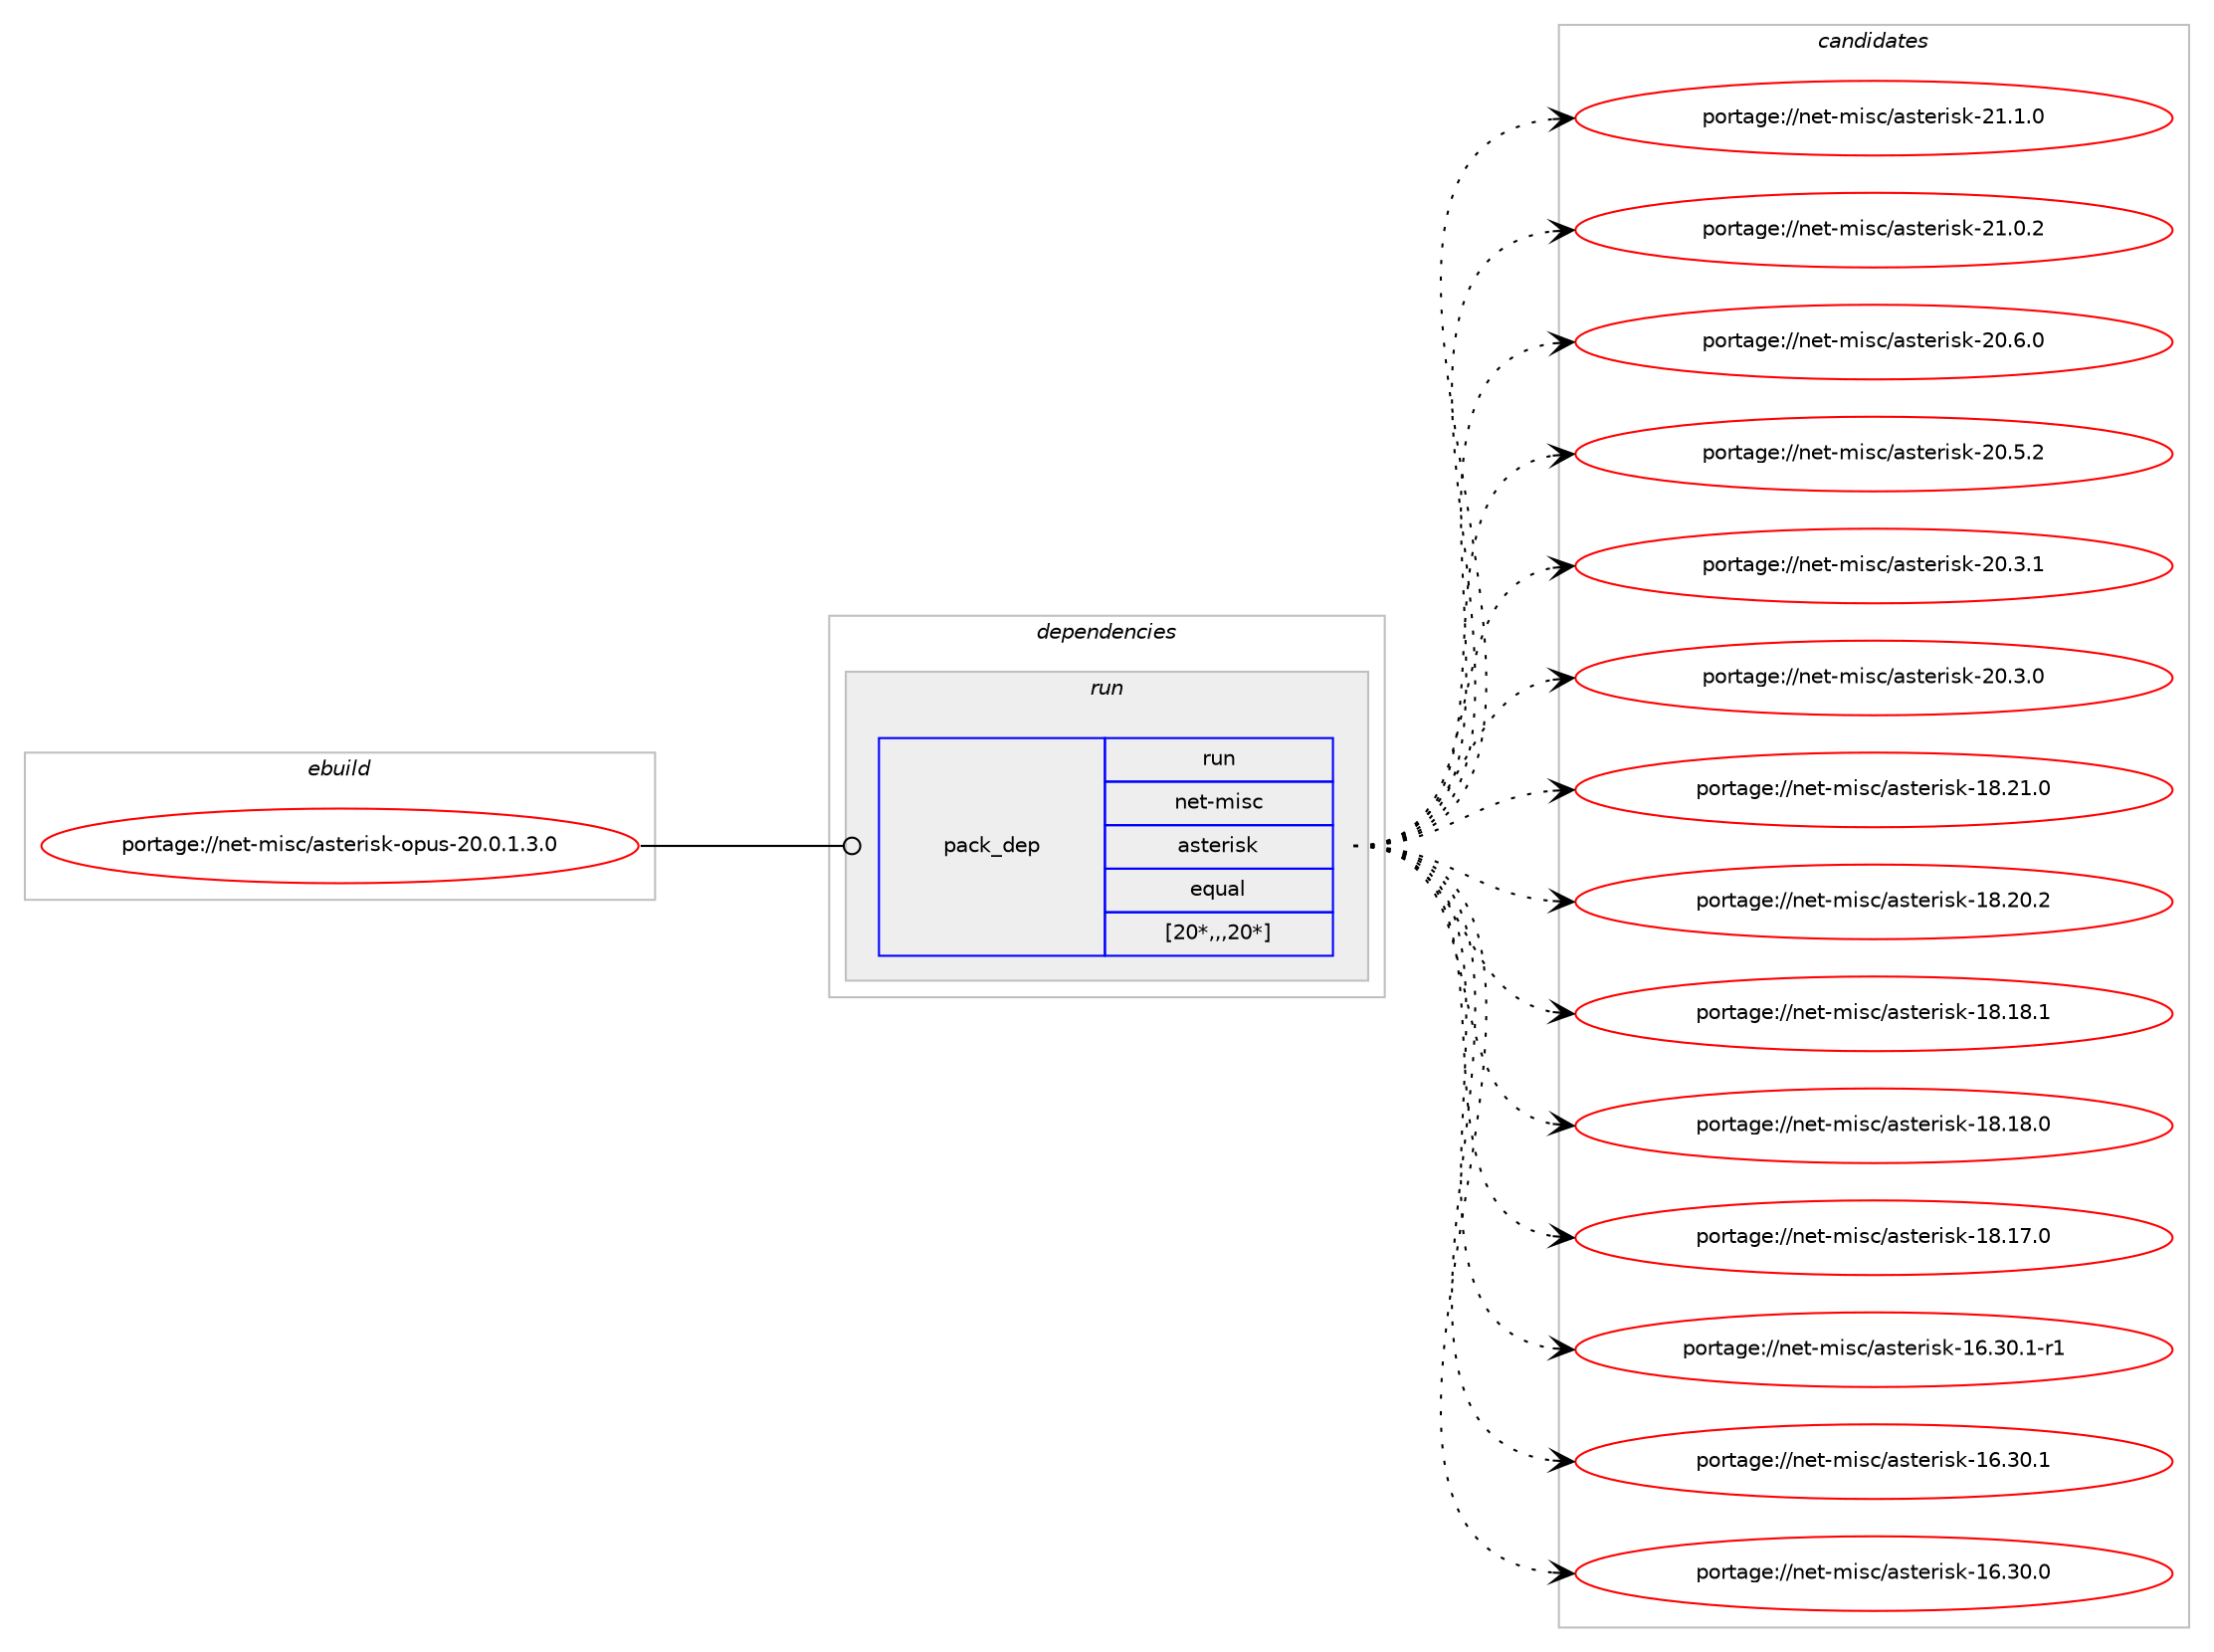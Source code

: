 digraph prolog {

# *************
# Graph options
# *************

newrank=true;
concentrate=true;
compound=true;
graph [rankdir=LR,fontname=Helvetica,fontsize=10,ranksep=1.5];#, ranksep=2.5, nodesep=0.2];
edge  [arrowhead=vee];
node  [fontname=Helvetica,fontsize=10];

# **********
# The ebuild
# **********

subgraph cluster_leftcol {
color=gray;
label=<<i>ebuild</i>>;
id [label="portage://net-misc/asterisk-opus-20.0.1.3.0", color=red, width=4, href="../net-misc/asterisk-opus-20.0.1.3.0.svg"];
}

# ****************
# The dependencies
# ****************

subgraph cluster_midcol {
color=gray;
label=<<i>dependencies</i>>;
subgraph cluster_compile {
fillcolor="#eeeeee";
style=filled;
label=<<i>compile</i>>;
}
subgraph cluster_compileandrun {
fillcolor="#eeeeee";
style=filled;
label=<<i>compile and run</i>>;
}
subgraph cluster_run {
fillcolor="#eeeeee";
style=filled;
label=<<i>run</i>>;
subgraph pack268615 {
dependency367851 [label=<<TABLE BORDER="0" CELLBORDER="1" CELLSPACING="0" CELLPADDING="4" WIDTH="220"><TR><TD ROWSPAN="6" CELLPADDING="30">pack_dep</TD></TR><TR><TD WIDTH="110">run</TD></TR><TR><TD>net-misc</TD></TR><TR><TD>asterisk</TD></TR><TR><TD>equal</TD></TR><TR><TD>[20*,,,20*]</TD></TR></TABLE>>, shape=none, color=blue];
}
id:e -> dependency367851:w [weight=20,style="solid",arrowhead="odot"];
}
}

# **************
# The candidates
# **************

subgraph cluster_choices {
rank=same;
color=gray;
label=<<i>candidates</i>>;

subgraph choice268615 {
color=black;
nodesep=1;
choice1101011164510910511599479711511610111410511510745504946494648 [label="portage://net-misc/asterisk-21.1.0", color=red, width=4,href="../net-misc/asterisk-21.1.0.svg"];
choice1101011164510910511599479711511610111410511510745504946484650 [label="portage://net-misc/asterisk-21.0.2", color=red, width=4,href="../net-misc/asterisk-21.0.2.svg"];
choice1101011164510910511599479711511610111410511510745504846544648 [label="portage://net-misc/asterisk-20.6.0", color=red, width=4,href="../net-misc/asterisk-20.6.0.svg"];
choice1101011164510910511599479711511610111410511510745504846534650 [label="portage://net-misc/asterisk-20.5.2", color=red, width=4,href="../net-misc/asterisk-20.5.2.svg"];
choice1101011164510910511599479711511610111410511510745504846514649 [label="portage://net-misc/asterisk-20.3.1", color=red, width=4,href="../net-misc/asterisk-20.3.1.svg"];
choice1101011164510910511599479711511610111410511510745504846514648 [label="portage://net-misc/asterisk-20.3.0", color=red, width=4,href="../net-misc/asterisk-20.3.0.svg"];
choice110101116451091051159947971151161011141051151074549564650494648 [label="portage://net-misc/asterisk-18.21.0", color=red, width=4,href="../net-misc/asterisk-18.21.0.svg"];
choice110101116451091051159947971151161011141051151074549564650484650 [label="portage://net-misc/asterisk-18.20.2", color=red, width=4,href="../net-misc/asterisk-18.20.2.svg"];
choice110101116451091051159947971151161011141051151074549564649564649 [label="portage://net-misc/asterisk-18.18.1", color=red, width=4,href="../net-misc/asterisk-18.18.1.svg"];
choice110101116451091051159947971151161011141051151074549564649564648 [label="portage://net-misc/asterisk-18.18.0", color=red, width=4,href="../net-misc/asterisk-18.18.0.svg"];
choice110101116451091051159947971151161011141051151074549564649554648 [label="portage://net-misc/asterisk-18.17.0", color=red, width=4,href="../net-misc/asterisk-18.17.0.svg"];
choice1101011164510910511599479711511610111410511510745495446514846494511449 [label="portage://net-misc/asterisk-16.30.1-r1", color=red, width=4,href="../net-misc/asterisk-16.30.1-r1.svg"];
choice110101116451091051159947971151161011141051151074549544651484649 [label="portage://net-misc/asterisk-16.30.1", color=red, width=4,href="../net-misc/asterisk-16.30.1.svg"];
choice110101116451091051159947971151161011141051151074549544651484648 [label="portage://net-misc/asterisk-16.30.0", color=red, width=4,href="../net-misc/asterisk-16.30.0.svg"];
dependency367851:e -> choice1101011164510910511599479711511610111410511510745504946494648:w [style=dotted,weight="100"];
dependency367851:e -> choice1101011164510910511599479711511610111410511510745504946484650:w [style=dotted,weight="100"];
dependency367851:e -> choice1101011164510910511599479711511610111410511510745504846544648:w [style=dotted,weight="100"];
dependency367851:e -> choice1101011164510910511599479711511610111410511510745504846534650:w [style=dotted,weight="100"];
dependency367851:e -> choice1101011164510910511599479711511610111410511510745504846514649:w [style=dotted,weight="100"];
dependency367851:e -> choice1101011164510910511599479711511610111410511510745504846514648:w [style=dotted,weight="100"];
dependency367851:e -> choice110101116451091051159947971151161011141051151074549564650494648:w [style=dotted,weight="100"];
dependency367851:e -> choice110101116451091051159947971151161011141051151074549564650484650:w [style=dotted,weight="100"];
dependency367851:e -> choice110101116451091051159947971151161011141051151074549564649564649:w [style=dotted,weight="100"];
dependency367851:e -> choice110101116451091051159947971151161011141051151074549564649564648:w [style=dotted,weight="100"];
dependency367851:e -> choice110101116451091051159947971151161011141051151074549564649554648:w [style=dotted,weight="100"];
dependency367851:e -> choice1101011164510910511599479711511610111410511510745495446514846494511449:w [style=dotted,weight="100"];
dependency367851:e -> choice110101116451091051159947971151161011141051151074549544651484649:w [style=dotted,weight="100"];
dependency367851:e -> choice110101116451091051159947971151161011141051151074549544651484648:w [style=dotted,weight="100"];
}
}

}
